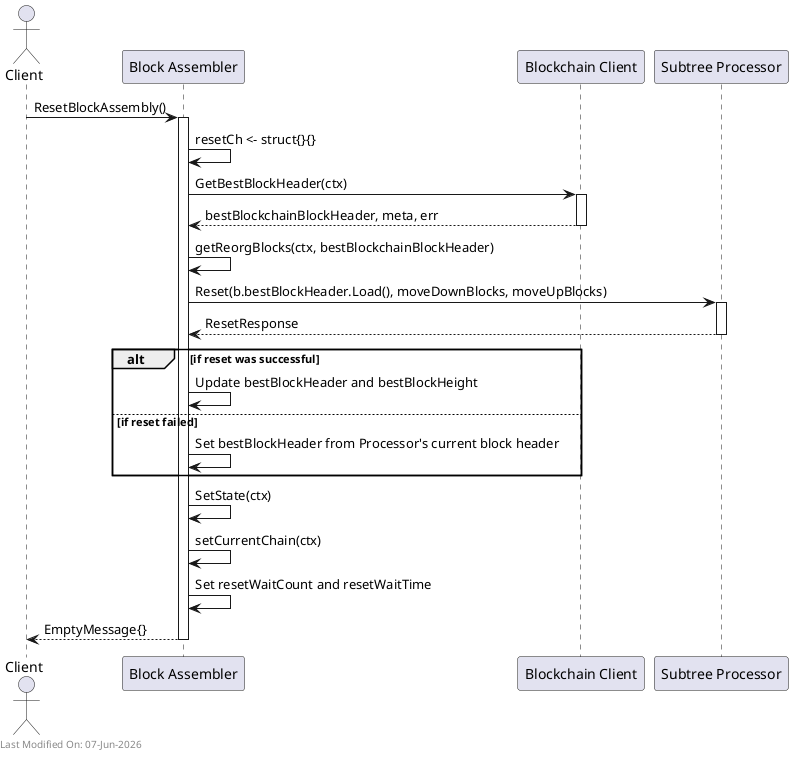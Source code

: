 @startuml
actor Client
participant "Block Assembler" as Assembler
participant "Blockchain Client" as BlockchainClient
participant "Subtree Processor" as Processor

Client -> Assembler : ResetBlockAssembly()
activate Assembler

Assembler -> Assembler : resetCh <- struct{}{}
Assembler -> BlockchainClient : GetBestBlockHeader(ctx)
activate BlockchainClient
BlockchainClient --> Assembler : bestBlockchainBlockHeader, meta, err
deactivate BlockchainClient

Assembler -> Assembler : getReorgBlocks(ctx, bestBlockchainBlockHeader)
Assembler -> Processor : Reset(b.bestBlockHeader.Load(), moveDownBlocks, moveUpBlocks)
activate Processor
Processor --> Assembler : ResetResponse
deactivate Processor

alt if reset was successful
    Assembler -> Assembler : Update bestBlockHeader and bestBlockHeight
else if reset failed
    Assembler -> Assembler : Set bestBlockHeader from Processor's current block header
end

Assembler -> Assembler : SetState(ctx)
Assembler -> Assembler : setCurrentChain(ctx)

Assembler -> Assembler : Set resetWaitCount and resetWaitTime

Assembler --> Client : EmptyMessage{}
deactivate Assembler

left footer Last Modified On: %date("dd-MMM-yyyy")

@enduml
